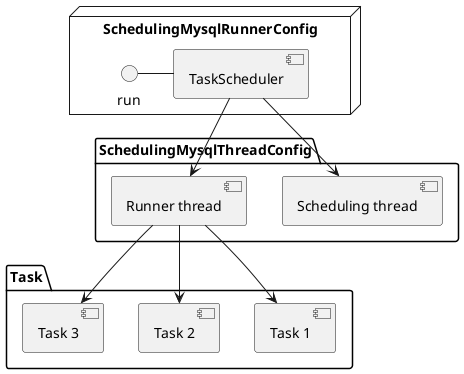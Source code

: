 @startuml

package "SchedulingMysqlThreadConfig" {
  [Scheduling thread]
  [Runner thread]
}

node "SchedulingMysqlRunnerConfig" {
  run - [TaskScheduler]
}

folder "Task" {
  [Task 1]
  [Task 2]
  [Task 3]
}
[TaskScheduler] --> [Scheduling thread]
[TaskScheduler] --> [Runner thread]
[Runner thread] --> [Task 1]
[Runner thread] --> [Task 2]
[Runner thread] --> [Task 3]




@enduml
